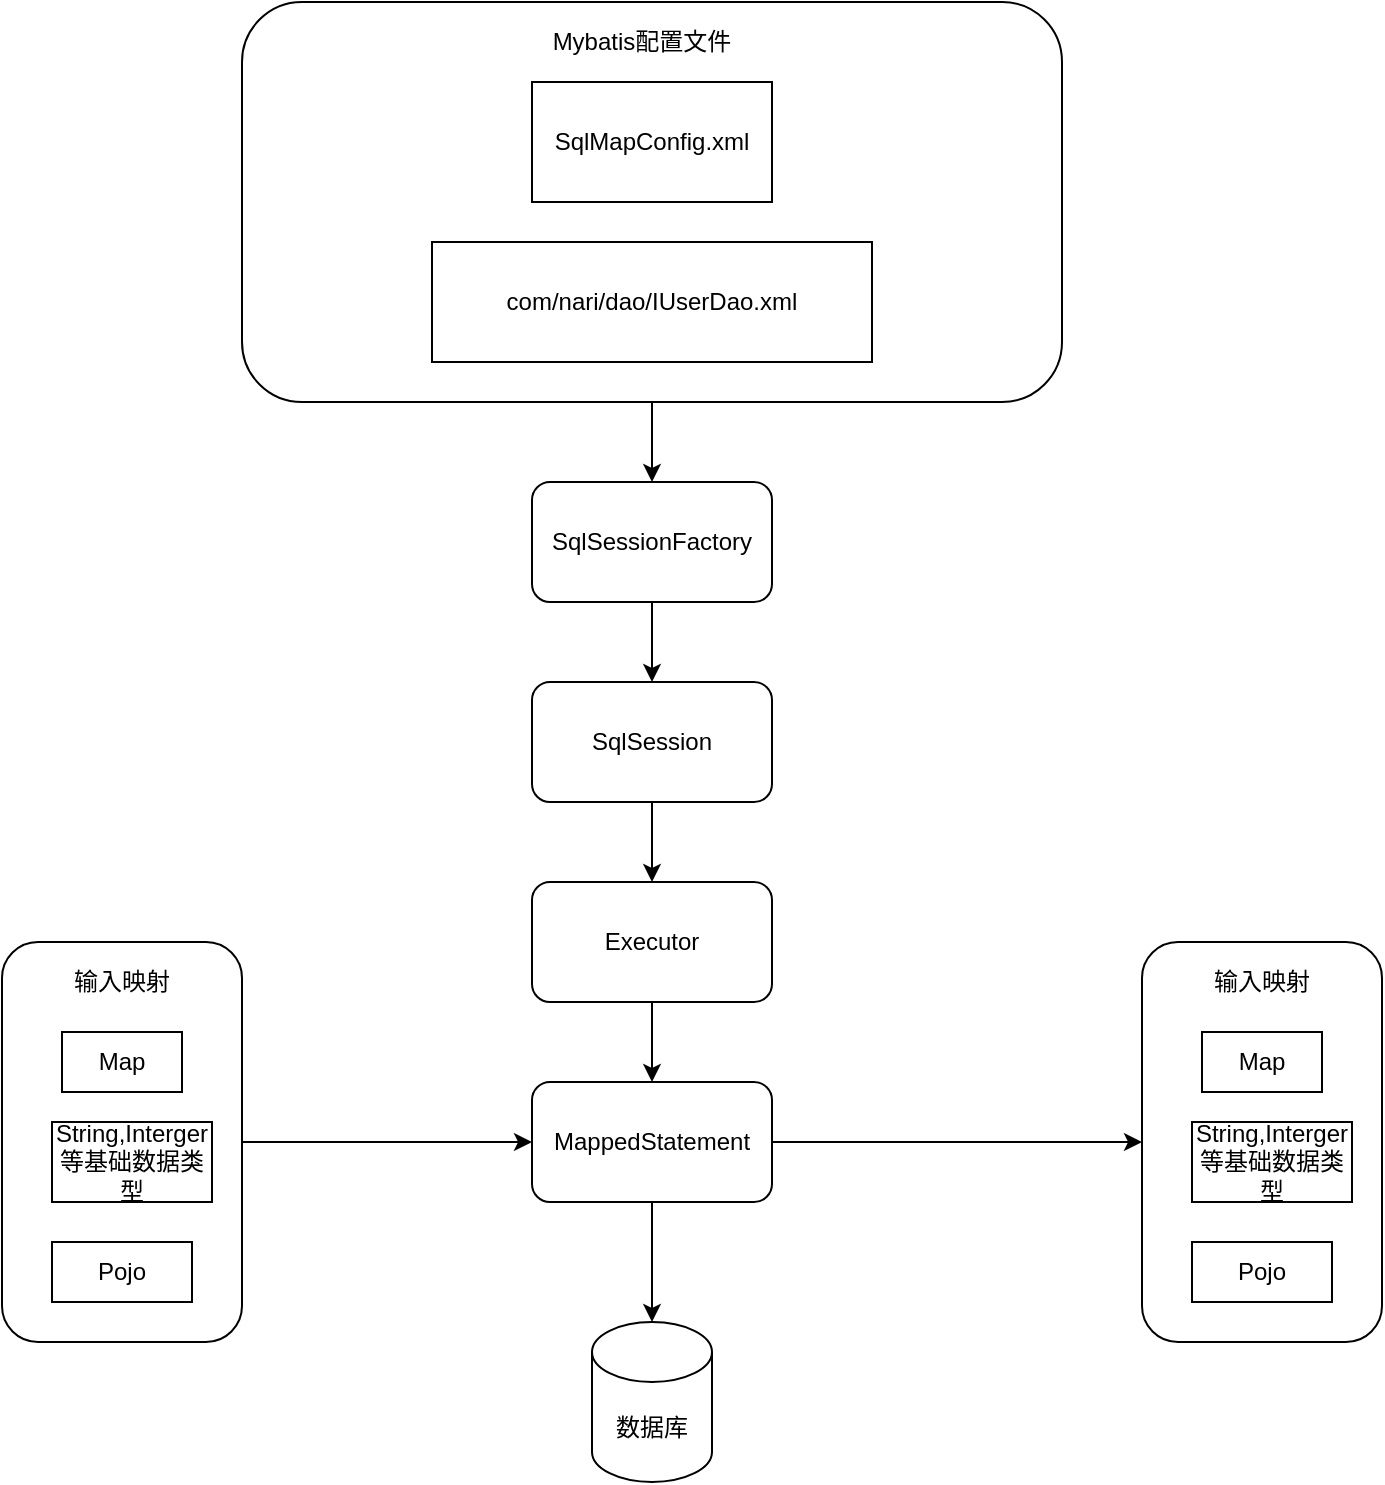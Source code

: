 <mxfile version="14.0.1" type="github">
  <diagram name="Page-1" id="74e2e168-ea6b-b213-b513-2b3c1d86103e">
    <mxGraphModel dx="1422" dy="762" grid="1" gridSize="10" guides="1" tooltips="1" connect="1" arrows="1" fold="1" page="1" pageScale="1" pageWidth="1100" pageHeight="850" background="#ffffff" math="0" shadow="0">
      <root>
        <mxCell id="0" />
        <mxCell id="1" parent="0" />
        <mxCell id="j6nEsNIP5yghgY8RAqFA-28" value="" style="edgeStyle=orthogonalEdgeStyle;rounded=0;orthogonalLoop=1;jettySize=auto;html=1;" edge="1" parent="1" source="j6nEsNIP5yghgY8RAqFA-1" target="j6nEsNIP5yghgY8RAqFA-4">
          <mxGeometry relative="1" as="geometry" />
        </mxCell>
        <mxCell id="j6nEsNIP5yghgY8RAqFA-1" value="" style="rounded=1;whiteSpace=wrap;html=1;" vertex="1" parent="1">
          <mxGeometry x="300" y="220" width="410" height="200" as="geometry" />
        </mxCell>
        <mxCell id="j6nEsNIP5yghgY8RAqFA-2" value="SqlMapConfig.xml" style="rounded=0;whiteSpace=wrap;html=1;" vertex="1" parent="1">
          <mxGeometry x="445" y="260" width="120" height="60" as="geometry" />
        </mxCell>
        <mxCell id="j6nEsNIP5yghgY8RAqFA-3" value="com/nari/dao/IUserDao.xml" style="rounded=0;whiteSpace=wrap;html=1;" vertex="1" parent="1">
          <mxGeometry x="395" y="340" width="220" height="60" as="geometry" />
        </mxCell>
        <mxCell id="j6nEsNIP5yghgY8RAqFA-30" value="" style="edgeStyle=orthogonalEdgeStyle;rounded=0;orthogonalLoop=1;jettySize=auto;html=1;" edge="1" parent="1" source="j6nEsNIP5yghgY8RAqFA-4" target="j6nEsNIP5yghgY8RAqFA-7">
          <mxGeometry relative="1" as="geometry" />
        </mxCell>
        <mxCell id="j6nEsNIP5yghgY8RAqFA-4" value="SqlSessionFactory" style="rounded=1;whiteSpace=wrap;html=1;" vertex="1" parent="1">
          <mxGeometry x="445" y="460" width="120" height="60" as="geometry" />
        </mxCell>
        <mxCell id="j6nEsNIP5yghgY8RAqFA-5" value="Mybatis配置文件" style="text;html=1;strokeColor=none;fillColor=none;align=center;verticalAlign=middle;whiteSpace=wrap;rounded=0;" vertex="1" parent="1">
          <mxGeometry x="450" y="230" width="100" height="20" as="geometry" />
        </mxCell>
        <mxCell id="j6nEsNIP5yghgY8RAqFA-31" value="" style="edgeStyle=orthogonalEdgeStyle;rounded=0;orthogonalLoop=1;jettySize=auto;html=1;" edge="1" parent="1" source="j6nEsNIP5yghgY8RAqFA-7" target="j6nEsNIP5yghgY8RAqFA-8">
          <mxGeometry relative="1" as="geometry" />
        </mxCell>
        <mxCell id="j6nEsNIP5yghgY8RAqFA-7" value="SqlSession" style="rounded=1;whiteSpace=wrap;html=1;" vertex="1" parent="1">
          <mxGeometry x="445" y="560" width="120" height="60" as="geometry" />
        </mxCell>
        <mxCell id="j6nEsNIP5yghgY8RAqFA-32" value="" style="edgeStyle=orthogonalEdgeStyle;rounded=0;orthogonalLoop=1;jettySize=auto;html=1;" edge="1" parent="1" source="j6nEsNIP5yghgY8RAqFA-8" target="j6nEsNIP5yghgY8RAqFA-11">
          <mxGeometry relative="1" as="geometry" />
        </mxCell>
        <mxCell id="j6nEsNIP5yghgY8RAqFA-8" value="Executor" style="rounded=1;whiteSpace=wrap;html=1;" vertex="1" parent="1">
          <mxGeometry x="445" y="660" width="120" height="60" as="geometry" />
        </mxCell>
        <mxCell id="j6nEsNIP5yghgY8RAqFA-33" value="" style="edgeStyle=orthogonalEdgeStyle;rounded=0;orthogonalLoop=1;jettySize=auto;html=1;" edge="1" parent="1" source="j6nEsNIP5yghgY8RAqFA-11" target="j6nEsNIP5yghgY8RAqFA-27">
          <mxGeometry relative="1" as="geometry" />
        </mxCell>
        <mxCell id="j6nEsNIP5yghgY8RAqFA-36" style="edgeStyle=orthogonalEdgeStyle;rounded=0;orthogonalLoop=1;jettySize=auto;html=1;entryX=0;entryY=0.5;entryDx=0;entryDy=0;" edge="1" parent="1" source="j6nEsNIP5yghgY8RAqFA-11" target="j6nEsNIP5yghgY8RAqFA-18">
          <mxGeometry relative="1" as="geometry">
            <mxPoint x="730" y="780" as="targetPoint" />
          </mxGeometry>
        </mxCell>
        <mxCell id="j6nEsNIP5yghgY8RAqFA-11" value="MappedStatement" style="rounded=1;whiteSpace=wrap;html=1;" vertex="1" parent="1">
          <mxGeometry x="445" y="760" width="120" height="60" as="geometry" />
        </mxCell>
        <mxCell id="j6nEsNIP5yghgY8RAqFA-24" value="" style="group" vertex="1" connectable="0" parent="1">
          <mxGeometry x="180" y="690" width="120" height="200" as="geometry" />
        </mxCell>
        <mxCell id="j6nEsNIP5yghgY8RAqFA-12" value="" style="rounded=1;whiteSpace=wrap;html=1;" vertex="1" parent="j6nEsNIP5yghgY8RAqFA-24">
          <mxGeometry width="120" height="200" as="geometry" />
        </mxCell>
        <mxCell id="j6nEsNIP5yghgY8RAqFA-13" value="输入映射" style="text;html=1;strokeColor=none;fillColor=none;align=center;verticalAlign=middle;whiteSpace=wrap;rounded=0;" vertex="1" parent="j6nEsNIP5yghgY8RAqFA-24">
          <mxGeometry x="35" y="10" width="50" height="20" as="geometry" />
        </mxCell>
        <mxCell id="j6nEsNIP5yghgY8RAqFA-14" value="Map" style="rounded=0;whiteSpace=wrap;html=1;" vertex="1" parent="j6nEsNIP5yghgY8RAqFA-24">
          <mxGeometry x="30" y="45" width="60" height="30" as="geometry" />
        </mxCell>
        <mxCell id="j6nEsNIP5yghgY8RAqFA-15" value="String,Interger等基础数据类型" style="rounded=0;whiteSpace=wrap;html=1;" vertex="1" parent="j6nEsNIP5yghgY8RAqFA-24">
          <mxGeometry x="25" y="90" width="80" height="40" as="geometry" />
        </mxCell>
        <mxCell id="j6nEsNIP5yghgY8RAqFA-16" value="Pojo" style="rounded=0;whiteSpace=wrap;html=1;" vertex="1" parent="j6nEsNIP5yghgY8RAqFA-24">
          <mxGeometry x="25" y="150" width="70" height="30" as="geometry" />
        </mxCell>
        <mxCell id="j6nEsNIP5yghgY8RAqFA-17" style="edgeStyle=orthogonalEdgeStyle;rounded=0;orthogonalLoop=1;jettySize=auto;html=1;exitX=0.5;exitY=1;exitDx=0;exitDy=0;" edge="1" parent="j6nEsNIP5yghgY8RAqFA-24" source="j6nEsNIP5yghgY8RAqFA-16" target="j6nEsNIP5yghgY8RAqFA-16">
          <mxGeometry relative="1" as="geometry" />
        </mxCell>
        <mxCell id="j6nEsNIP5yghgY8RAqFA-25" value="" style="group" vertex="1" connectable="0" parent="1">
          <mxGeometry x="750" y="690" width="120" height="200" as="geometry" />
        </mxCell>
        <mxCell id="j6nEsNIP5yghgY8RAqFA-18" value="" style="rounded=1;whiteSpace=wrap;html=1;" vertex="1" parent="j6nEsNIP5yghgY8RAqFA-25">
          <mxGeometry width="120" height="200" as="geometry" />
        </mxCell>
        <mxCell id="j6nEsNIP5yghgY8RAqFA-19" value="输入映射" style="text;html=1;strokeColor=none;fillColor=none;align=center;verticalAlign=middle;whiteSpace=wrap;rounded=0;" vertex="1" parent="j6nEsNIP5yghgY8RAqFA-25">
          <mxGeometry x="35" y="10" width="50" height="20" as="geometry" />
        </mxCell>
        <mxCell id="j6nEsNIP5yghgY8RAqFA-20" value="Map" style="rounded=0;whiteSpace=wrap;html=1;" vertex="1" parent="j6nEsNIP5yghgY8RAqFA-25">
          <mxGeometry x="30" y="45" width="60" height="30" as="geometry" />
        </mxCell>
        <mxCell id="j6nEsNIP5yghgY8RAqFA-21" value="String,Interger等基础数据类型" style="rounded=0;whiteSpace=wrap;html=1;" vertex="1" parent="j6nEsNIP5yghgY8RAqFA-25">
          <mxGeometry x="25" y="90" width="80" height="40" as="geometry" />
        </mxCell>
        <mxCell id="j6nEsNIP5yghgY8RAqFA-22" value="Pojo" style="rounded=0;whiteSpace=wrap;html=1;" vertex="1" parent="j6nEsNIP5yghgY8RAqFA-25">
          <mxGeometry x="25" y="150" width="70" height="30" as="geometry" />
        </mxCell>
        <mxCell id="j6nEsNIP5yghgY8RAqFA-23" style="edgeStyle=orthogonalEdgeStyle;rounded=0;orthogonalLoop=1;jettySize=auto;html=1;exitX=0.5;exitY=1;exitDx=0;exitDy=0;" edge="1" source="j6nEsNIP5yghgY8RAqFA-22" target="j6nEsNIP5yghgY8RAqFA-22" parent="j6nEsNIP5yghgY8RAqFA-25">
          <mxGeometry relative="1" as="geometry" />
        </mxCell>
        <mxCell id="j6nEsNIP5yghgY8RAqFA-27" value="数据库" style="shape=cylinder3;whiteSpace=wrap;html=1;boundedLbl=1;backgroundOutline=1;size=15;" vertex="1" parent="1">
          <mxGeometry x="475" y="880" width="60" height="80" as="geometry" />
        </mxCell>
        <mxCell id="j6nEsNIP5yghgY8RAqFA-35" style="edgeStyle=orthogonalEdgeStyle;rounded=0;orthogonalLoop=1;jettySize=auto;html=1;exitX=1;exitY=0.5;exitDx=0;exitDy=0;entryX=0;entryY=0.5;entryDx=0;entryDy=0;" edge="1" parent="1" source="j6nEsNIP5yghgY8RAqFA-12" target="j6nEsNIP5yghgY8RAqFA-11">
          <mxGeometry relative="1" as="geometry" />
        </mxCell>
      </root>
    </mxGraphModel>
  </diagram>
</mxfile>
